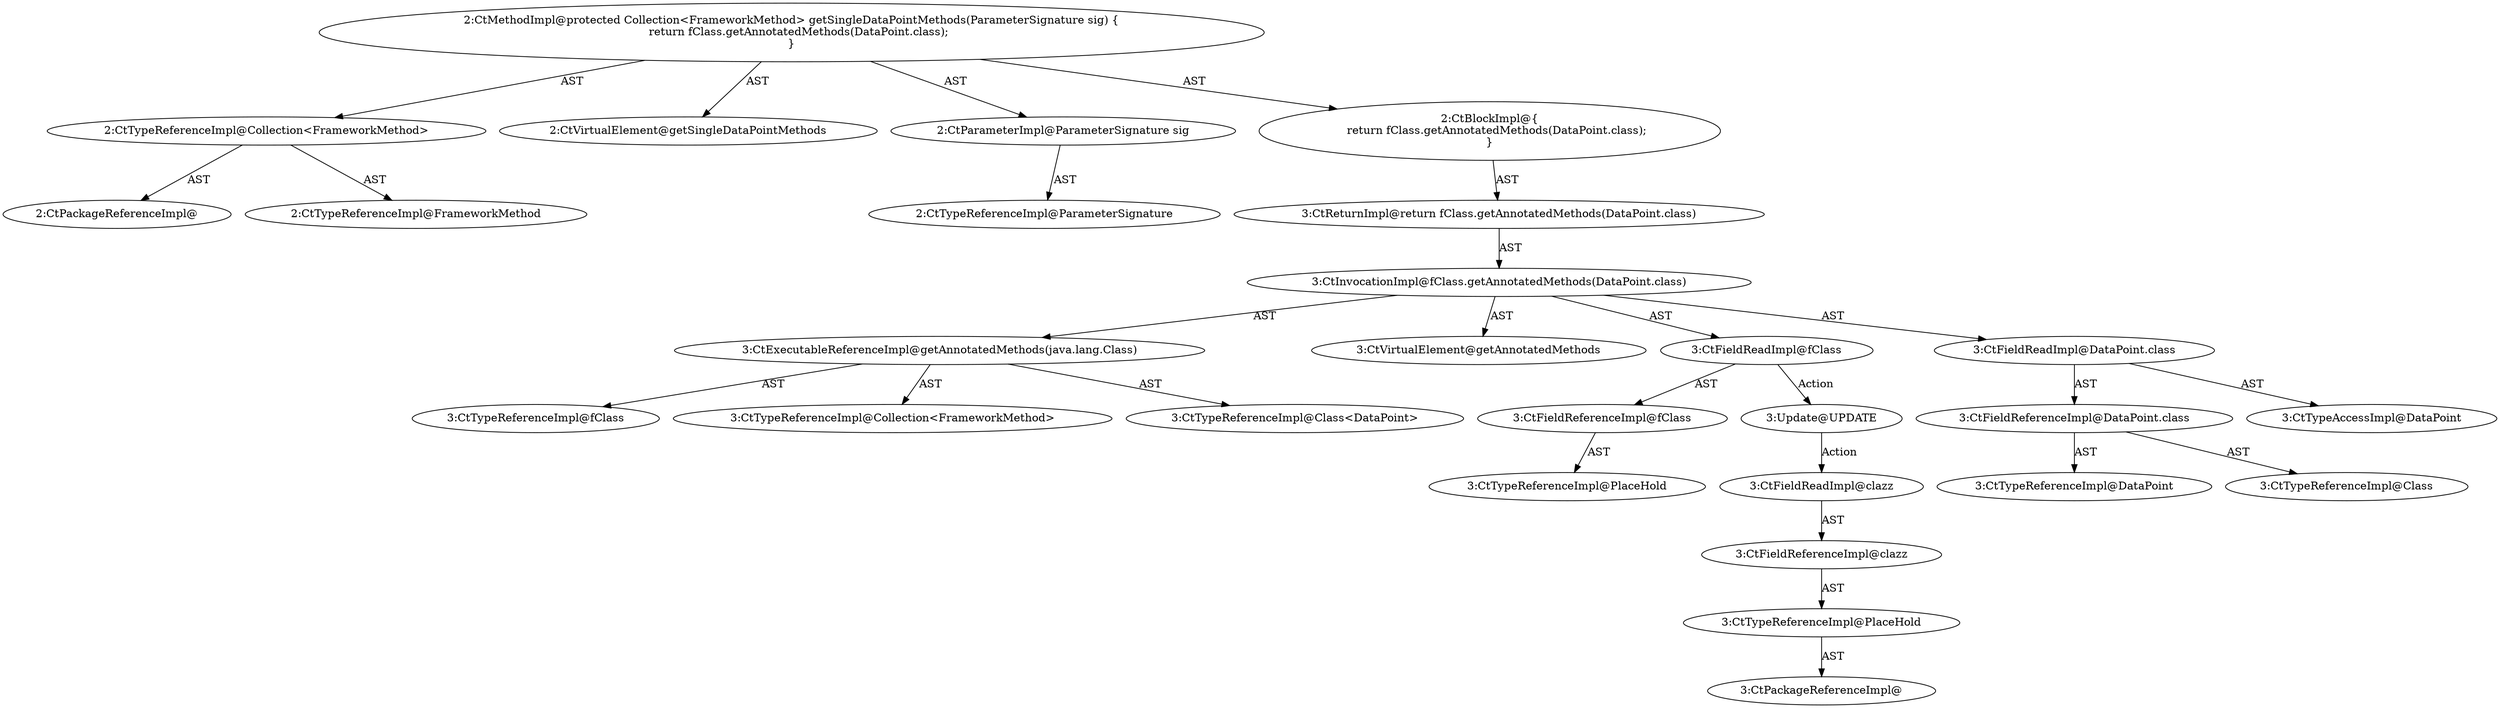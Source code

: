 digraph "getSingleDataPointMethods#?,ParameterSignature" {
0 [label="2:CtTypeReferenceImpl@Collection<FrameworkMethod>" shape=ellipse]
1 [label="2:CtPackageReferenceImpl@" shape=ellipse]
2 [label="2:CtTypeReferenceImpl@FrameworkMethod" shape=ellipse]
3 [label="2:CtVirtualElement@getSingleDataPointMethods" shape=ellipse]
4 [label="2:CtParameterImpl@ParameterSignature sig" shape=ellipse]
5 [label="2:CtTypeReferenceImpl@ParameterSignature" shape=ellipse]
6 [label="3:CtExecutableReferenceImpl@getAnnotatedMethods(java.lang.Class)" shape=ellipse]
7 [label="3:CtTypeReferenceImpl@fClass" shape=ellipse]
8 [label="3:CtTypeReferenceImpl@Collection<FrameworkMethod>" shape=ellipse]
9 [label="3:CtTypeReferenceImpl@Class<DataPoint>" shape=ellipse]
10 [label="3:CtVirtualElement@getAnnotatedMethods" shape=ellipse]
11 [label="3:CtFieldReferenceImpl@fClass" shape=ellipse]
12 [label="3:CtTypeReferenceImpl@PlaceHold" shape=ellipse]
13 [label="3:CtFieldReadImpl@fClass" shape=ellipse]
14 [label="3:CtFieldReferenceImpl@DataPoint.class" shape=ellipse]
15 [label="3:CtTypeReferenceImpl@DataPoint" shape=ellipse]
16 [label="3:CtTypeReferenceImpl@Class" shape=ellipse]
17 [label="3:CtFieldReadImpl@DataPoint.class" shape=ellipse]
18 [label="3:CtTypeAccessImpl@DataPoint" shape=ellipse]
19 [label="3:CtInvocationImpl@fClass.getAnnotatedMethods(DataPoint.class)" shape=ellipse]
20 [label="3:CtReturnImpl@return fClass.getAnnotatedMethods(DataPoint.class)" shape=ellipse]
21 [label="2:CtBlockImpl@\{
    return fClass.getAnnotatedMethods(DataPoint.class);
\}" shape=ellipse]
22 [label="2:CtMethodImpl@protected Collection<FrameworkMethod> getSingleDataPointMethods(ParameterSignature sig) \{
    return fClass.getAnnotatedMethods(DataPoint.class);
\}" shape=ellipse]
23 [label="3:Update@UPDATE" shape=ellipse]
24 [label="3:CtPackageReferenceImpl@" shape=ellipse]
25 [label="3:CtTypeReferenceImpl@PlaceHold" shape=ellipse]
26 [label="3:CtFieldReferenceImpl@clazz" shape=ellipse]
27 [label="3:CtFieldReadImpl@clazz" shape=ellipse]
0 -> 1 [label="AST"];
0 -> 2 [label="AST"];
4 -> 5 [label="AST"];
6 -> 7 [label="AST"];
6 -> 8 [label="AST"];
6 -> 9 [label="AST"];
11 -> 12 [label="AST"];
13 -> 11 [label="AST"];
13 -> 23 [label="Action"];
14 -> 15 [label="AST"];
14 -> 16 [label="AST"];
17 -> 18 [label="AST"];
17 -> 14 [label="AST"];
19 -> 10 [label="AST"];
19 -> 13 [label="AST"];
19 -> 6 [label="AST"];
19 -> 17 [label="AST"];
20 -> 19 [label="AST"];
21 -> 20 [label="AST"];
22 -> 3 [label="AST"];
22 -> 0 [label="AST"];
22 -> 4 [label="AST"];
22 -> 21 [label="AST"];
23 -> 27 [label="Action"];
25 -> 24 [label="AST"];
26 -> 25 [label="AST"];
27 -> 26 [label="AST"];
}